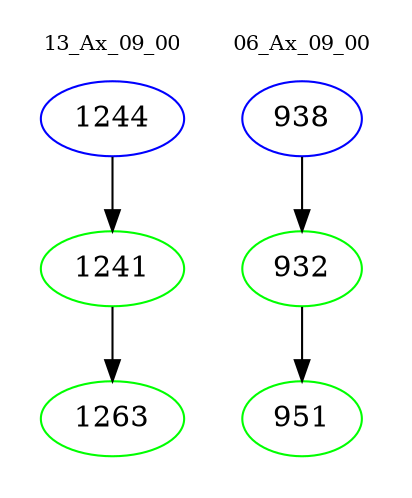 digraph{
subgraph cluster_0 {
color = white
label = "13_Ax_09_00";
fontsize=10;
T0_1244 [label="1244", color="blue"]
T0_1244 -> T0_1241 [color="black"]
T0_1241 [label="1241", color="green"]
T0_1241 -> T0_1263 [color="black"]
T0_1263 [label="1263", color="green"]
}
subgraph cluster_1 {
color = white
label = "06_Ax_09_00";
fontsize=10;
T1_938 [label="938", color="blue"]
T1_938 -> T1_932 [color="black"]
T1_932 [label="932", color="green"]
T1_932 -> T1_951 [color="black"]
T1_951 [label="951", color="green"]
}
}

